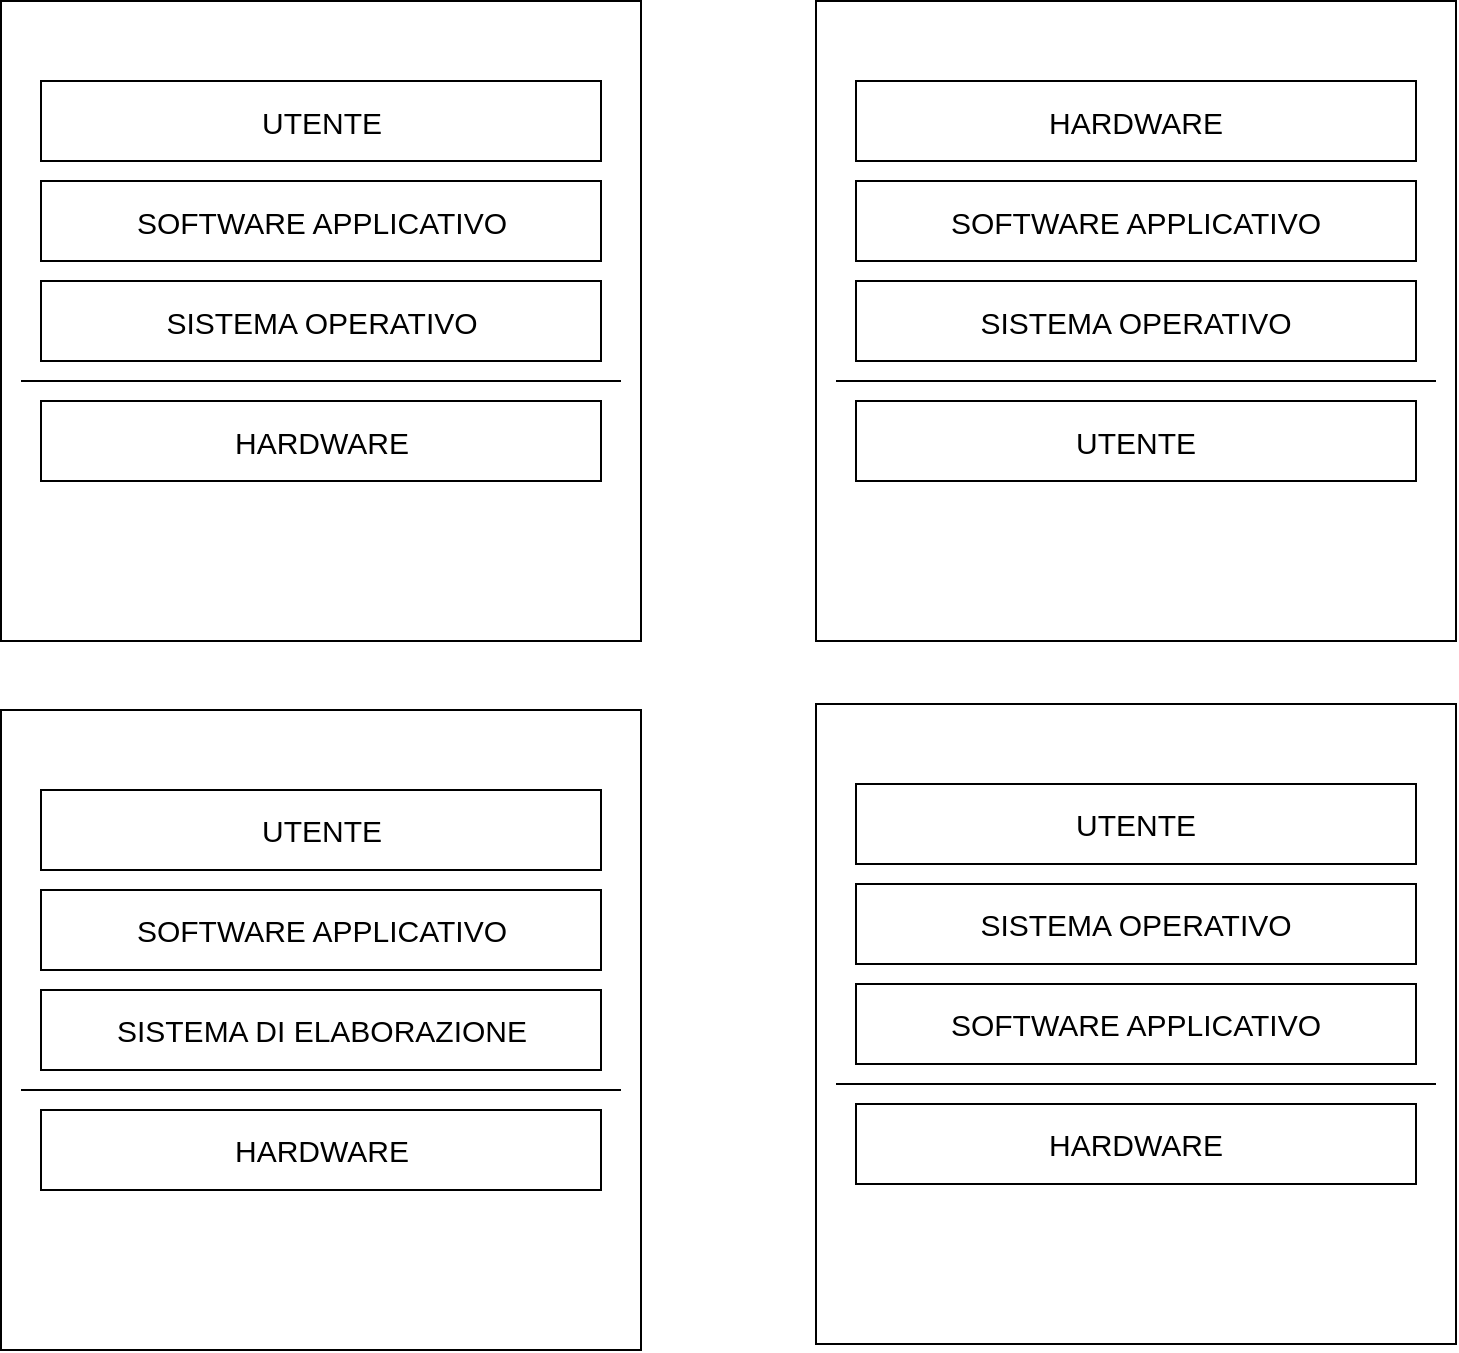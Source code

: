 <mxfile version="20.5.1" type="github">
  <diagram id="Uwr6MWFte_KuY3uxZOR9" name="Page-1">
    <mxGraphModel dx="901" dy="524" grid="0" gridSize="10" guides="1" tooltips="1" connect="1" arrows="1" fold="1" page="1" pageScale="1" pageWidth="827" pageHeight="1169" math="0" shadow="0">
      <root>
        <mxCell id="0" />
        <mxCell id="1" parent="0" />
        <mxCell id="U8ad8ijapWqhXHwYQagR-1" value="" style="whiteSpace=wrap;html=1;aspect=fixed;fontSize=15;" vertex="1" parent="1">
          <mxGeometry x="49.5" y="69.5" width="320" height="320" as="geometry" />
        </mxCell>
        <mxCell id="Mn8kxcCL8EvngQnYvcxb-1" value="UTENTE" style="rounded=0;whiteSpace=wrap;html=1;fontSize=15;" parent="1" vertex="1">
          <mxGeometry x="69.5" y="109.5" width="280" height="40" as="geometry" />
        </mxCell>
        <mxCell id="Mn8kxcCL8EvngQnYvcxb-2" value="SOFTWARE APPLICATIVO" style="rounded=0;whiteSpace=wrap;html=1;fontSize=15;" parent="1" vertex="1">
          <mxGeometry x="69.5" y="159.5" width="280" height="40" as="geometry" />
        </mxCell>
        <mxCell id="Mn8kxcCL8EvngQnYvcxb-3" value="SISTEMA OPERATIVO" style="rounded=0;whiteSpace=wrap;html=1;fontSize=15;" parent="1" vertex="1">
          <mxGeometry x="69.5" y="209.5" width="280" height="40" as="geometry" />
        </mxCell>
        <mxCell id="Mn8kxcCL8EvngQnYvcxb-4" value="HARDWARE" style="rounded=0;whiteSpace=wrap;html=1;fontSize=15;" parent="1" vertex="1">
          <mxGeometry x="69.5" y="269.5" width="280" height="40" as="geometry" />
        </mxCell>
        <mxCell id="Mn8kxcCL8EvngQnYvcxb-5" value="" style="endArrow=none;html=1;rounded=0;fontSize=15;" parent="1" edge="1">
          <mxGeometry width="50" height="50" relative="1" as="geometry">
            <mxPoint x="59.5" y="259.5" as="sourcePoint" />
            <mxPoint x="359.5" y="259.5" as="targetPoint" />
          </mxGeometry>
        </mxCell>
        <mxCell id="U8ad8ijapWqhXHwYQagR-8" value="" style="whiteSpace=wrap;html=1;aspect=fixed;fontSize=15;" vertex="1" parent="1">
          <mxGeometry x="457" y="69.5" width="320" height="320" as="geometry" />
        </mxCell>
        <mxCell id="U8ad8ijapWqhXHwYQagR-9" value="HARDWARE" style="rounded=0;whiteSpace=wrap;html=1;fontSize=15;" vertex="1" parent="1">
          <mxGeometry x="477" y="109.5" width="280" height="40" as="geometry" />
        </mxCell>
        <mxCell id="U8ad8ijapWqhXHwYQagR-10" value="SOFTWARE APPLICATIVO" style="rounded=0;whiteSpace=wrap;html=1;fontSize=15;" vertex="1" parent="1">
          <mxGeometry x="477" y="159.5" width="280" height="40" as="geometry" />
        </mxCell>
        <mxCell id="U8ad8ijapWqhXHwYQagR-11" value="SISTEMA OPERATIVO" style="rounded=0;whiteSpace=wrap;html=1;fontSize=15;" vertex="1" parent="1">
          <mxGeometry x="477" y="209.5" width="280" height="40" as="geometry" />
        </mxCell>
        <mxCell id="U8ad8ijapWqhXHwYQagR-12" value="UTENTE" style="rounded=0;whiteSpace=wrap;html=1;fontSize=15;" vertex="1" parent="1">
          <mxGeometry x="477" y="269.5" width="280" height="40" as="geometry" />
        </mxCell>
        <mxCell id="U8ad8ijapWqhXHwYQagR-13" value="" style="endArrow=none;html=1;rounded=0;fontSize=15;" edge="1" parent="1">
          <mxGeometry width="50" height="50" relative="1" as="geometry">
            <mxPoint x="467" y="259.5" as="sourcePoint" />
            <mxPoint x="767" y="259.5" as="targetPoint" />
          </mxGeometry>
        </mxCell>
        <mxCell id="U8ad8ijapWqhXHwYQagR-14" value="" style="whiteSpace=wrap;html=1;aspect=fixed;fontSize=15;" vertex="1" parent="1">
          <mxGeometry x="49.5" y="424" width="320" height="320" as="geometry" />
        </mxCell>
        <mxCell id="U8ad8ijapWqhXHwYQagR-15" value="UTENTE" style="rounded=0;whiteSpace=wrap;html=1;fontSize=15;" vertex="1" parent="1">
          <mxGeometry x="69.5" y="464" width="280" height="40" as="geometry" />
        </mxCell>
        <mxCell id="U8ad8ijapWqhXHwYQagR-16" value="SOFTWARE APPLICATIVO" style="rounded=0;whiteSpace=wrap;html=1;fontSize=15;" vertex="1" parent="1">
          <mxGeometry x="69.5" y="514" width="280" height="40" as="geometry" />
        </mxCell>
        <mxCell id="U8ad8ijapWqhXHwYQagR-17" value="SISTEMA DI ELABORAZIONE" style="rounded=0;whiteSpace=wrap;html=1;fontSize=15;" vertex="1" parent="1">
          <mxGeometry x="69.5" y="564" width="280" height="40" as="geometry" />
        </mxCell>
        <mxCell id="U8ad8ijapWqhXHwYQagR-18" value="HARDWARE" style="rounded=0;whiteSpace=wrap;html=1;fontSize=15;" vertex="1" parent="1">
          <mxGeometry x="69.5" y="624" width="280" height="40" as="geometry" />
        </mxCell>
        <mxCell id="U8ad8ijapWqhXHwYQagR-19" value="" style="endArrow=none;html=1;rounded=0;fontSize=15;" edge="1" parent="1">
          <mxGeometry width="50" height="50" relative="1" as="geometry">
            <mxPoint x="59.5" y="614" as="sourcePoint" />
            <mxPoint x="359.5" y="614" as="targetPoint" />
          </mxGeometry>
        </mxCell>
        <mxCell id="U8ad8ijapWqhXHwYQagR-20" value="" style="whiteSpace=wrap;html=1;aspect=fixed;fontSize=15;" vertex="1" parent="1">
          <mxGeometry x="457" y="421" width="320" height="320" as="geometry" />
        </mxCell>
        <mxCell id="U8ad8ijapWqhXHwYQagR-21" value="UTENTE" style="rounded=0;whiteSpace=wrap;html=1;fontSize=15;" vertex="1" parent="1">
          <mxGeometry x="477" y="461" width="280" height="40" as="geometry" />
        </mxCell>
        <mxCell id="U8ad8ijapWqhXHwYQagR-22" value="SISTEMA OPERATIVO" style="rounded=0;whiteSpace=wrap;html=1;fontSize=15;" vertex="1" parent="1">
          <mxGeometry x="477" y="511" width="280" height="40" as="geometry" />
        </mxCell>
        <mxCell id="U8ad8ijapWqhXHwYQagR-23" value="SOFTWARE APPLICATIVO" style="rounded=0;whiteSpace=wrap;html=1;fontSize=15;" vertex="1" parent="1">
          <mxGeometry x="477" y="561" width="280" height="40" as="geometry" />
        </mxCell>
        <mxCell id="U8ad8ijapWqhXHwYQagR-24" value="HARDWARE" style="rounded=0;whiteSpace=wrap;html=1;fontSize=15;" vertex="1" parent="1">
          <mxGeometry x="477" y="621" width="280" height="40" as="geometry" />
        </mxCell>
        <mxCell id="U8ad8ijapWqhXHwYQagR-25" value="" style="endArrow=none;html=1;rounded=0;fontSize=15;" edge="1" parent="1">
          <mxGeometry width="50" height="50" relative="1" as="geometry">
            <mxPoint x="467" y="611" as="sourcePoint" />
            <mxPoint x="767" y="611" as="targetPoint" />
          </mxGeometry>
        </mxCell>
      </root>
    </mxGraphModel>
  </diagram>
</mxfile>
